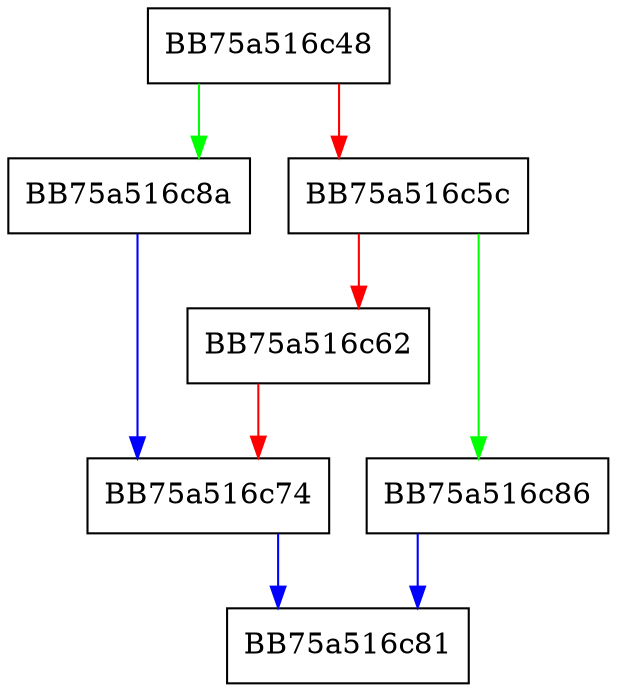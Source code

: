 digraph GetNetEmuPluginFromDTContext {
  node [shape="box"];
  graph [splines=ortho];
  BB75a516c48 -> BB75a516c8a [color="green"];
  BB75a516c48 -> BB75a516c5c [color="red"];
  BB75a516c5c -> BB75a516c86 [color="green"];
  BB75a516c5c -> BB75a516c62 [color="red"];
  BB75a516c62 -> BB75a516c74 [color="red"];
  BB75a516c74 -> BB75a516c81 [color="blue"];
  BB75a516c86 -> BB75a516c81 [color="blue"];
  BB75a516c8a -> BB75a516c74 [color="blue"];
}